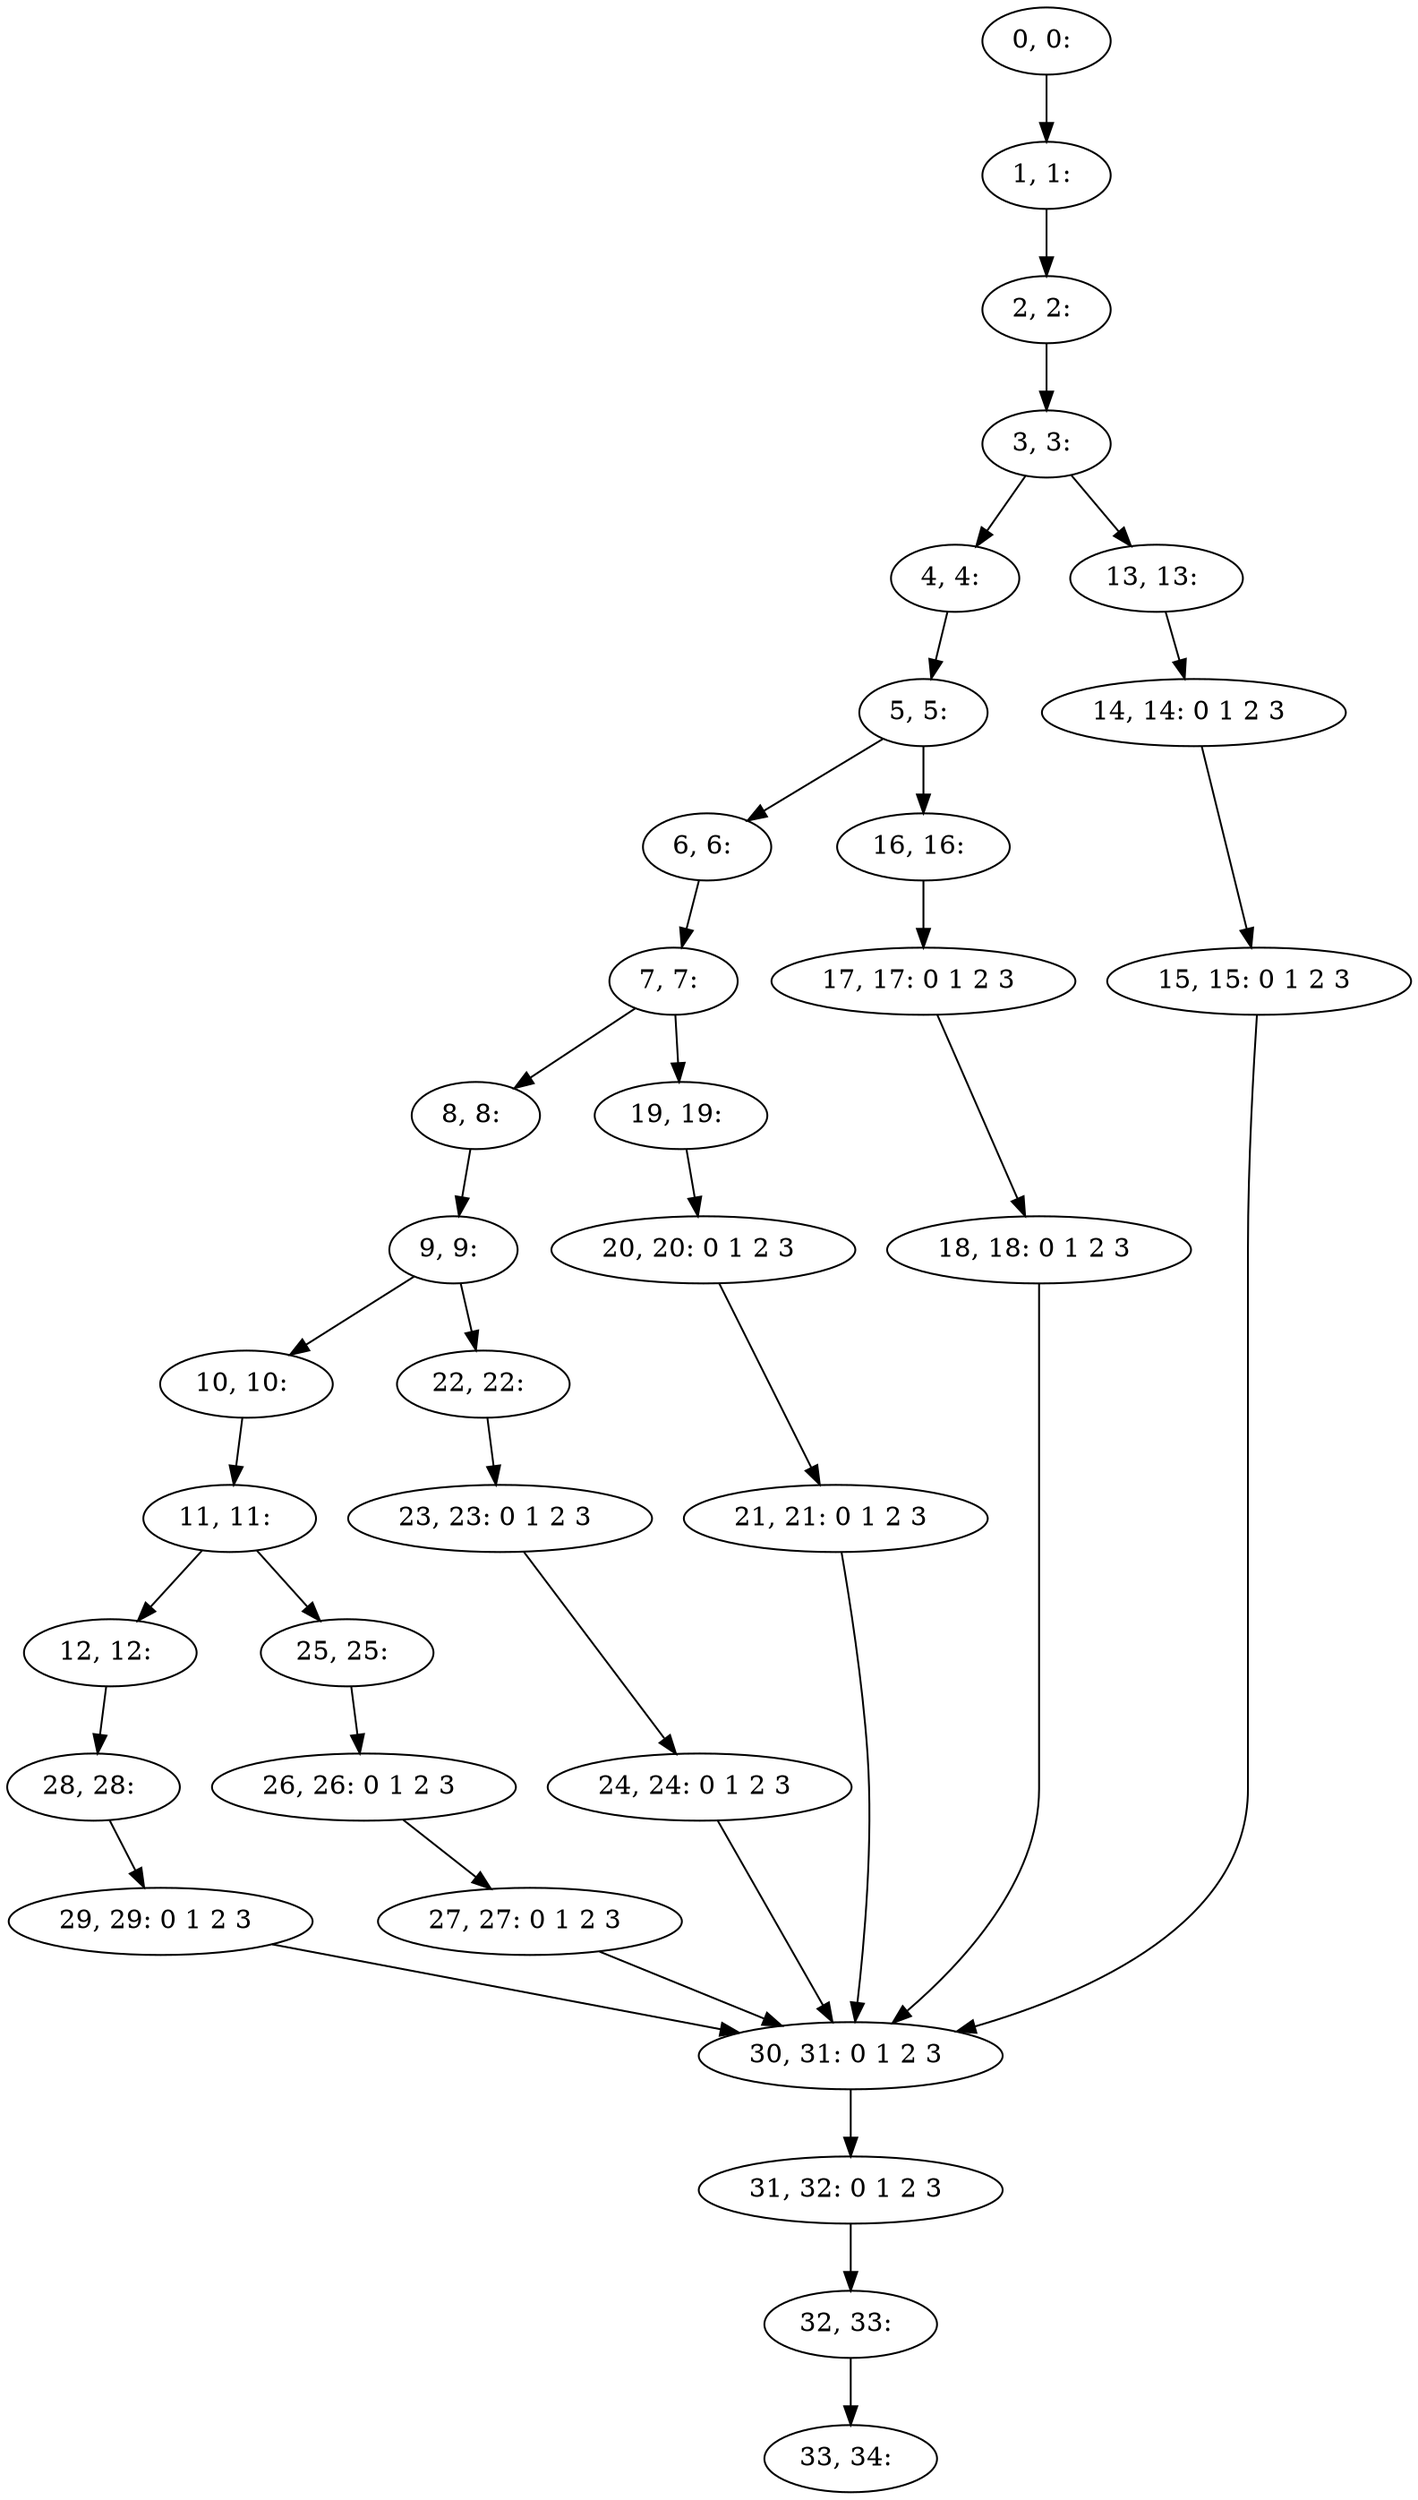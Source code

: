 digraph G {
0[label="0, 0: "];
1[label="1, 1: "];
2[label="2, 2: "];
3[label="3, 3: "];
4[label="4, 4: "];
5[label="5, 5: "];
6[label="6, 6: "];
7[label="7, 7: "];
8[label="8, 8: "];
9[label="9, 9: "];
10[label="10, 10: "];
11[label="11, 11: "];
12[label="12, 12: "];
13[label="13, 13: "];
14[label="14, 14: 0 1 2 3 "];
15[label="15, 15: 0 1 2 3 "];
16[label="16, 16: "];
17[label="17, 17: 0 1 2 3 "];
18[label="18, 18: 0 1 2 3 "];
19[label="19, 19: "];
20[label="20, 20: 0 1 2 3 "];
21[label="21, 21: 0 1 2 3 "];
22[label="22, 22: "];
23[label="23, 23: 0 1 2 3 "];
24[label="24, 24: 0 1 2 3 "];
25[label="25, 25: "];
26[label="26, 26: 0 1 2 3 "];
27[label="27, 27: 0 1 2 3 "];
28[label="28, 28: "];
29[label="29, 29: 0 1 2 3 "];
30[label="30, 31: 0 1 2 3 "];
31[label="31, 32: 0 1 2 3 "];
32[label="32, 33: "];
33[label="33, 34: "];
0->1 ;
1->2 ;
2->3 ;
3->4 ;
3->13 ;
4->5 ;
5->6 ;
5->16 ;
6->7 ;
7->8 ;
7->19 ;
8->9 ;
9->10 ;
9->22 ;
10->11 ;
11->12 ;
11->25 ;
12->28 ;
13->14 ;
14->15 ;
15->30 ;
16->17 ;
17->18 ;
18->30 ;
19->20 ;
20->21 ;
21->30 ;
22->23 ;
23->24 ;
24->30 ;
25->26 ;
26->27 ;
27->30 ;
28->29 ;
29->30 ;
30->31 ;
31->32 ;
32->33 ;
}
